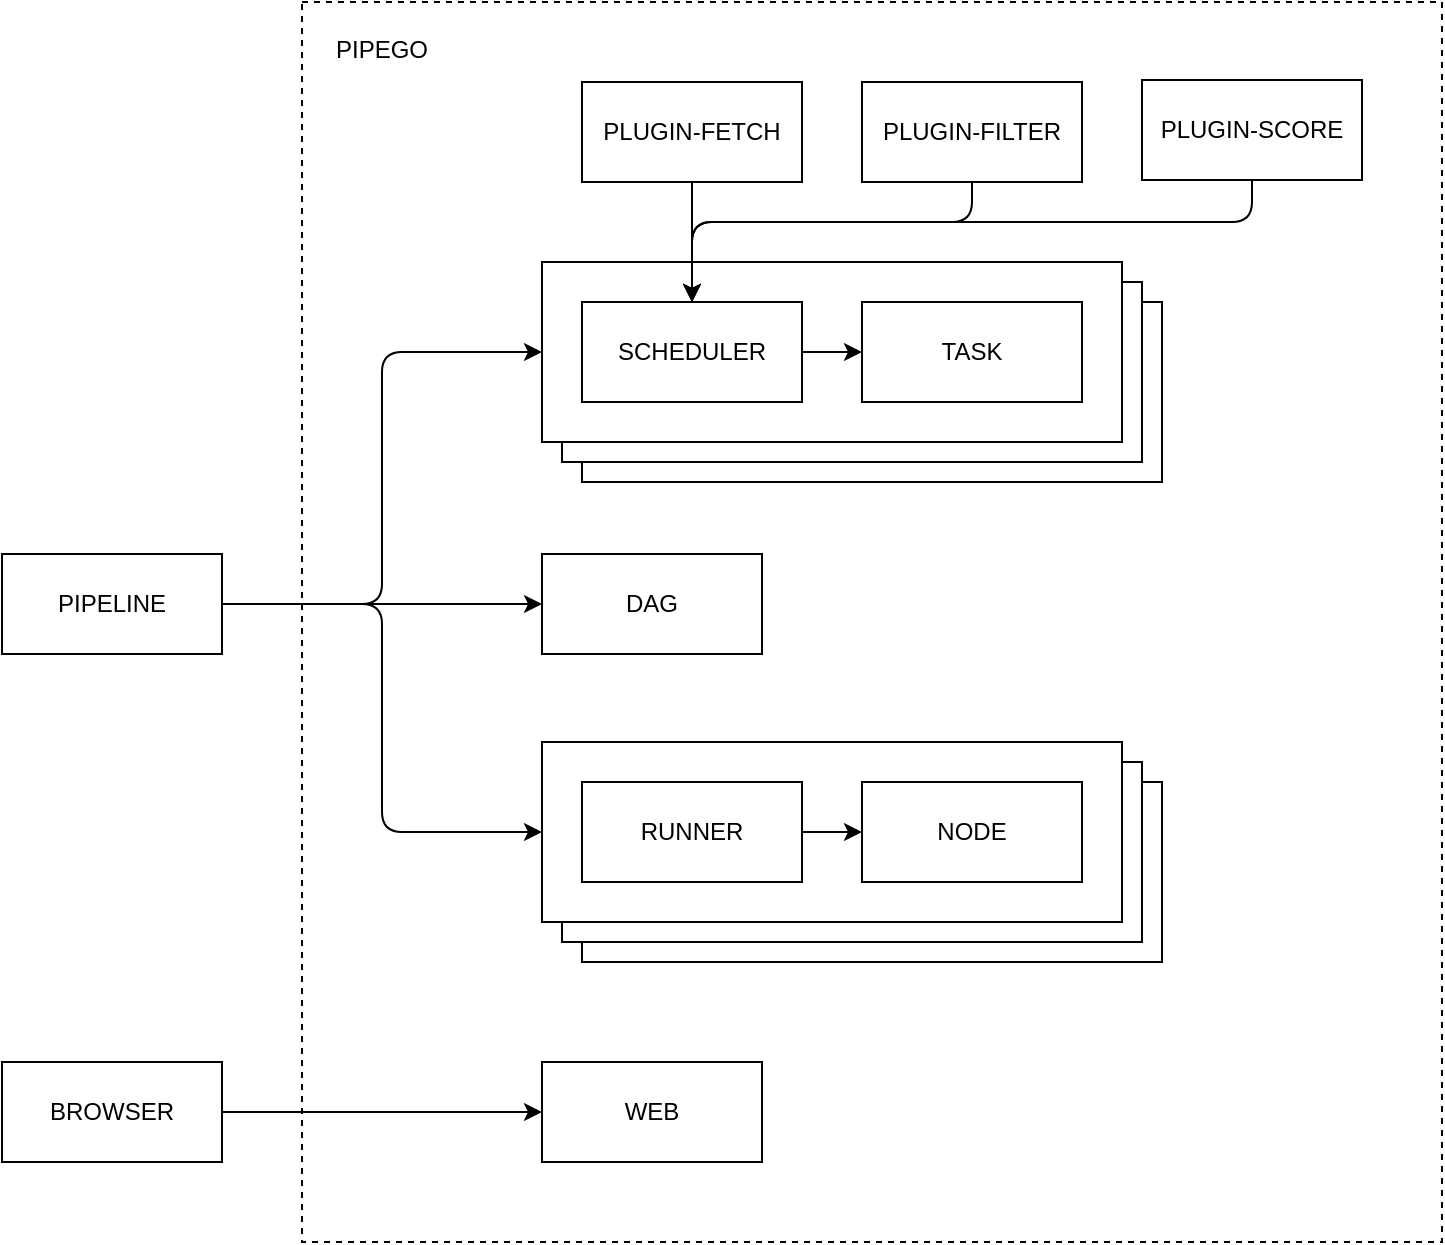 <mxfile>
    <diagram id="hEeUyhEuUHNxcRoj7Iha" name="Page-1">
        <mxGraphModel dx="738" dy="580" grid="1" gridSize="10" guides="1" tooltips="1" connect="1" arrows="1" fold="1" page="1" pageScale="1" pageWidth="850" pageHeight="1100" math="0" shadow="0">
            <root>
                <mxCell id="0"/>
                <mxCell id="1" parent="0"/>
                <mxCell id="4" value="" style="rounded=0;whiteSpace=wrap;html=1;dashed=1;" parent="1" vertex="1">
                    <mxGeometry x="460" y="50" width="570" height="620" as="geometry"/>
                </mxCell>
                <mxCell id="17" value="" style="rounded=0;whiteSpace=wrap;html=1;" parent="1" vertex="1">
                    <mxGeometry x="600" y="200" width="290" height="90" as="geometry"/>
                </mxCell>
                <mxCell id="16" value="" style="rounded=0;whiteSpace=wrap;html=1;" parent="1" vertex="1">
                    <mxGeometry x="590" y="190" width="290" height="90" as="geometry"/>
                </mxCell>
                <mxCell id="14" value="" style="rounded=0;whiteSpace=wrap;html=1;" parent="1" vertex="1">
                    <mxGeometry x="580" y="180" width="290" height="90" as="geometry"/>
                </mxCell>
                <mxCell id="5" value="PIPEGO" style="text;html=1;strokeColor=none;fillColor=none;align=center;verticalAlign=middle;whiteSpace=wrap;rounded=0;" parent="1" vertex="1">
                    <mxGeometry x="470" y="59" width="60" height="30" as="geometry"/>
                </mxCell>
                <mxCell id="7" value="BROWSER" style="rounded=0;whiteSpace=wrap;html=1;" parent="1" vertex="1">
                    <mxGeometry x="310" y="580" width="110" height="50" as="geometry"/>
                </mxCell>
                <mxCell id="8" value="PIPELINE" style="rounded=0;whiteSpace=wrap;html=1;" parent="1" vertex="1">
                    <mxGeometry x="310" y="326" width="110" height="50" as="geometry"/>
                </mxCell>
                <mxCell id="10" value="SCHEDULER" style="rounded=0;whiteSpace=wrap;html=1;" parent="1" vertex="1">
                    <mxGeometry x="600" y="200" width="110" height="50" as="geometry"/>
                </mxCell>
                <mxCell id="15" value="TASK" style="rounded=0;whiteSpace=wrap;html=1;" parent="1" vertex="1">
                    <mxGeometry x="740" y="200" width="110" height="50" as="geometry"/>
                </mxCell>
                <mxCell id="18" value="" style="endArrow=classic;html=1;entryX=0;entryY=0.5;entryDx=0;entryDy=0;exitX=1;exitY=0.5;exitDx=0;exitDy=0;" parent="1" source="10" target="15" edge="1">
                    <mxGeometry width="50" height="50" relative="1" as="geometry">
                        <mxPoint x="600" y="310" as="sourcePoint"/>
                        <mxPoint x="650" y="260" as="targetPoint"/>
                    </mxGeometry>
                </mxCell>
                <mxCell id="25" value="" style="rounded=0;whiteSpace=wrap;html=1;" parent="1" vertex="1">
                    <mxGeometry x="600" y="440" width="290" height="90" as="geometry"/>
                </mxCell>
                <mxCell id="26" value="" style="rounded=0;whiteSpace=wrap;html=1;" parent="1" vertex="1">
                    <mxGeometry x="590" y="430" width="290" height="90" as="geometry"/>
                </mxCell>
                <mxCell id="27" value="" style="rounded=0;whiteSpace=wrap;html=1;" parent="1" vertex="1">
                    <mxGeometry x="580" y="420" width="290" height="90" as="geometry"/>
                </mxCell>
                <mxCell id="28" value="RUNNER" style="rounded=0;whiteSpace=wrap;html=1;" parent="1" vertex="1">
                    <mxGeometry x="600" y="440" width="110" height="50" as="geometry"/>
                </mxCell>
                <mxCell id="29" value="NODE" style="rounded=0;whiteSpace=wrap;html=1;" parent="1" vertex="1">
                    <mxGeometry x="740" y="440" width="110" height="50" as="geometry"/>
                </mxCell>
                <mxCell id="30" value="" style="endArrow=classic;html=1;entryX=0;entryY=0.5;entryDx=0;entryDy=0;exitX=1;exitY=0.5;exitDx=0;exitDy=0;" parent="1" source="28" target="29" edge="1">
                    <mxGeometry width="50" height="50" relative="1" as="geometry">
                        <mxPoint x="600" y="550" as="sourcePoint"/>
                        <mxPoint x="650" y="500" as="targetPoint"/>
                    </mxGeometry>
                </mxCell>
                <mxCell id="31" value="" style="endArrow=classic;startArrow=none;html=1;exitX=1;exitY=0.5;exitDx=0;exitDy=0;entryX=0;entryY=0.5;entryDx=0;entryDy=0;startFill=0;" parent="1" source="7" target="38" edge="1">
                    <mxGeometry width="50" height="50" relative="1" as="geometry">
                        <mxPoint x="540" y="450" as="sourcePoint"/>
                        <mxPoint x="590" y="400" as="targetPoint"/>
                    </mxGeometry>
                </mxCell>
                <mxCell id="32" value="" style="edgeStyle=elbowEdgeStyle;elbow=horizontal;endArrow=classic;html=1;entryX=0;entryY=0.5;entryDx=0;entryDy=0;exitX=1;exitY=0.5;exitDx=0;exitDy=0;startArrow=none;startFill=0;" parent="1" source="8" target="14" edge="1">
                    <mxGeometry width="50" height="50" relative="1" as="geometry">
                        <mxPoint x="550" y="440" as="sourcePoint"/>
                        <mxPoint x="600" y="390" as="targetPoint"/>
                        <Array as="points">
                            <mxPoint x="500" y="260"/>
                        </Array>
                    </mxGeometry>
                </mxCell>
                <mxCell id="33" value="" style="edgeStyle=elbowEdgeStyle;elbow=horizontal;endArrow=classic;html=1;entryX=0;entryY=0.5;entryDx=0;entryDy=0;exitX=1;exitY=0.5;exitDx=0;exitDy=0;startArrow=none;startFill=0;" parent="1" source="8" target="27" edge="1">
                    <mxGeometry width="50" height="50" relative="1" as="geometry">
                        <mxPoint x="390" y="325" as="sourcePoint"/>
                        <mxPoint x="590" y="235" as="targetPoint"/>
                        <Array as="points">
                            <mxPoint x="500" y="340"/>
                        </Array>
                    </mxGeometry>
                </mxCell>
                <mxCell id="34" value="PLUGIN-FETCH" style="rounded=0;whiteSpace=wrap;html=1;" parent="1" vertex="1">
                    <mxGeometry x="600" y="90" width="110" height="50" as="geometry"/>
                </mxCell>
                <mxCell id="35" value="PLUGIN-FILTER" style="rounded=0;whiteSpace=wrap;html=1;" parent="1" vertex="1">
                    <mxGeometry x="740" y="90" width="110" height="50" as="geometry"/>
                </mxCell>
                <mxCell id="36" value="" style="endArrow=classic;html=1;exitX=0.5;exitY=1;exitDx=0;exitDy=0;entryX=0.5;entryY=0;entryDx=0;entryDy=0;" parent="1" source="34" target="10" edge="1">
                    <mxGeometry width="50" height="50" relative="1" as="geometry">
                        <mxPoint x="670" y="320" as="sourcePoint"/>
                        <mxPoint x="720" y="270" as="targetPoint"/>
                    </mxGeometry>
                </mxCell>
                <mxCell id="37" value="" style="edgeStyle=elbowEdgeStyle;elbow=vertical;endArrow=classic;html=1;exitX=0.5;exitY=1;exitDx=0;exitDy=0;entryX=0.5;entryY=0;entryDx=0;entryDy=0;" parent="1" source="35" target="10" edge="1">
                    <mxGeometry width="50" height="50" relative="1" as="geometry">
                        <mxPoint x="690" y="340" as="sourcePoint"/>
                        <mxPoint x="740" y="290" as="targetPoint"/>
                        <Array as="points">
                            <mxPoint x="730" y="160"/>
                        </Array>
                    </mxGeometry>
                </mxCell>
                <mxCell id="38" value="WEB" style="rounded=0;whiteSpace=wrap;html=1;" parent="1" vertex="1">
                    <mxGeometry x="580" y="580" width="110" height="50" as="geometry"/>
                </mxCell>
                <mxCell id="42" value="PLUGIN-SCORE" style="rounded=0;whiteSpace=wrap;html=1;" parent="1" vertex="1">
                    <mxGeometry x="880" y="89" width="110" height="50" as="geometry"/>
                </mxCell>
                <mxCell id="43" value="" style="edgeStyle=elbowEdgeStyle;elbow=vertical;endArrow=classic;html=1;exitX=0.5;exitY=1;exitDx=0;exitDy=0;entryX=0.5;entryY=0;entryDx=0;entryDy=0;" parent="1" source="42" target="10" edge="1">
                    <mxGeometry width="50" height="50" relative="1" as="geometry">
                        <mxPoint x="805" y="150" as="sourcePoint"/>
                        <mxPoint x="665" y="210" as="targetPoint"/>
                        <Array as="points">
                            <mxPoint x="800" y="160"/>
                        </Array>
                    </mxGeometry>
                </mxCell>
                <mxCell id="44" value="DAG" style="rounded=0;whiteSpace=wrap;html=1;" vertex="1" parent="1">
                    <mxGeometry x="580" y="326" width="110" height="50" as="geometry"/>
                </mxCell>
                <mxCell id="45" value="" style="endArrow=classic;html=1;exitX=1;exitY=0.5;exitDx=0;exitDy=0;entryX=0;entryY=0.5;entryDx=0;entryDy=0;" edge="1" parent="1" source="8" target="44">
                    <mxGeometry width="50" height="50" relative="1" as="geometry">
                        <mxPoint x="640" y="350" as="sourcePoint"/>
                        <mxPoint x="690" y="300" as="targetPoint"/>
                    </mxGeometry>
                </mxCell>
            </root>
        </mxGraphModel>
    </diagram>
</mxfile>